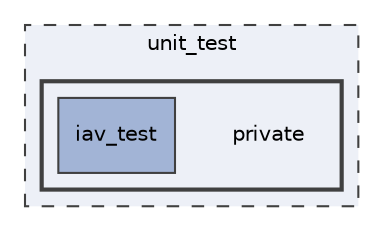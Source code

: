 digraph "unit_test/private"
{
 // INTERACTIVE_SVG=YES
 // LATEX_PDF_SIZE
  bgcolor="transparent";
  edge [fontname="Helvetica",fontsize="10",labelfontname="Helvetica",labelfontsize="10"];
  node [fontname="Helvetica",fontsize="10",shape=record];
  compound=true
  subgraph clusterdir_b1c66526ad658502ce221c0df6ce9688 {
    graph [ bgcolor="#edf0f7", pencolor="grey25", style="filled,dashed,", label="unit_test", fontname="Helvetica", fontsize="10", URL="dir_b1c66526ad658502ce221c0df6ce9688.html"]
  subgraph clusterdir_2ca6ec1e6714802e290329b10c8f163e {
    graph [ bgcolor="#edf0f7", pencolor="grey25", style="filled,bold,", label="", fontname="Helvetica", fontsize="10", URL="dir_2ca6ec1e6714802e290329b10c8f163e.html"]
    dir_2ca6ec1e6714802e290329b10c8f163e [shape=plaintext, label="private"];
  dir_83e933e05a922df69346058247ce1e1b [shape=box, label="iav_test", style="filled,", fillcolor="#a2b4d6", color="grey25", URL="dir_83e933e05a922df69346058247ce1e1b.html"];
  }
  }
}

